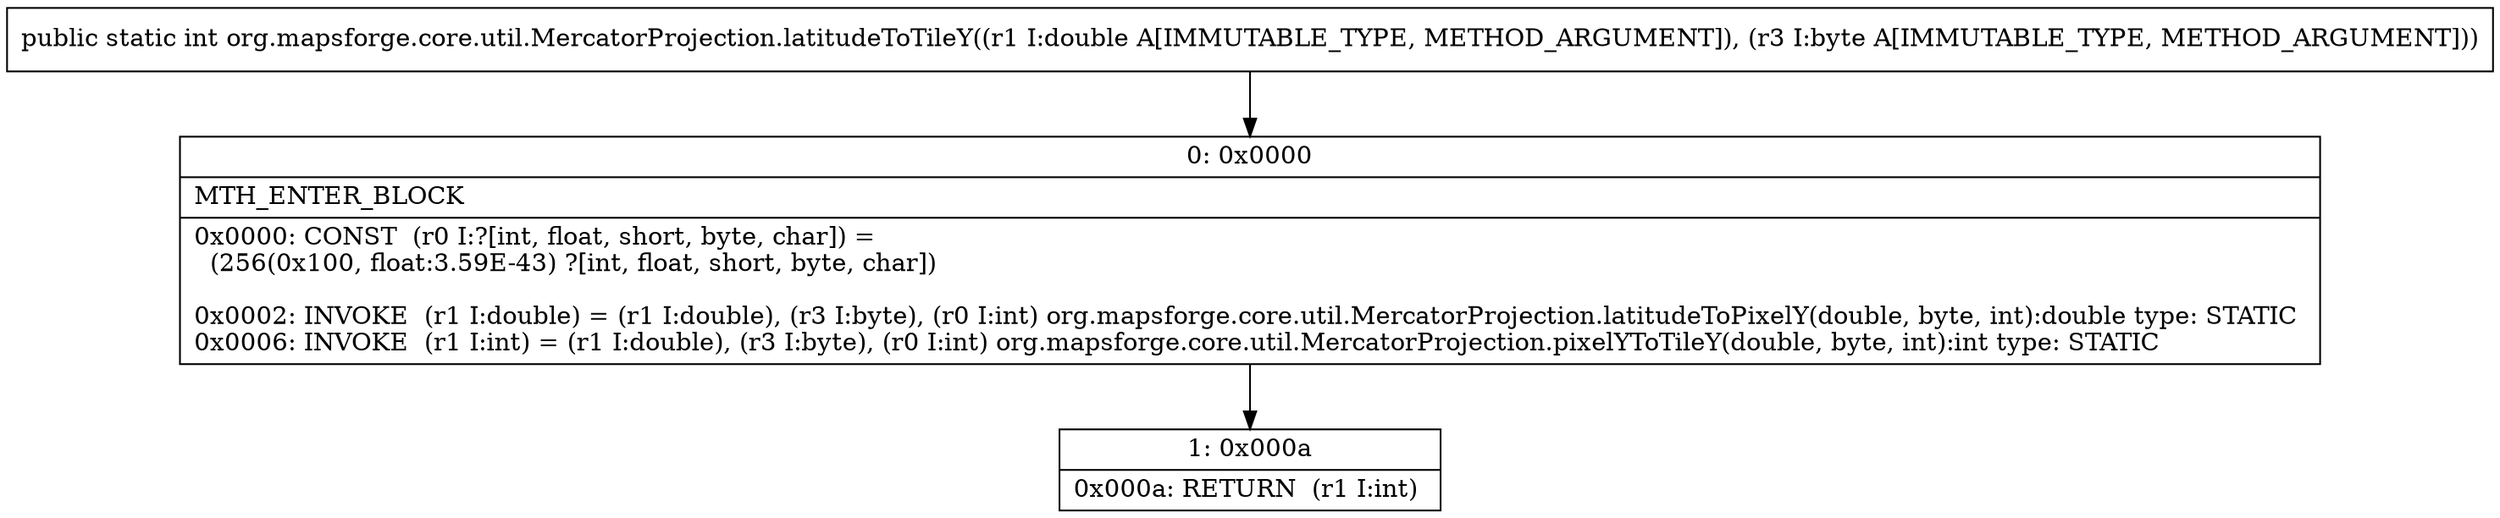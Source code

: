 digraph "CFG fororg.mapsforge.core.util.MercatorProjection.latitudeToTileY(DB)I" {
Node_0 [shape=record,label="{0\:\ 0x0000|MTH_ENTER_BLOCK\l|0x0000: CONST  (r0 I:?[int, float, short, byte, char]) = \l  (256(0x100, float:3.59E\-43) ?[int, float, short, byte, char])\l \l0x0002: INVOKE  (r1 I:double) = (r1 I:double), (r3 I:byte), (r0 I:int) org.mapsforge.core.util.MercatorProjection.latitudeToPixelY(double, byte, int):double type: STATIC \l0x0006: INVOKE  (r1 I:int) = (r1 I:double), (r3 I:byte), (r0 I:int) org.mapsforge.core.util.MercatorProjection.pixelYToTileY(double, byte, int):int type: STATIC \l}"];
Node_1 [shape=record,label="{1\:\ 0x000a|0x000a: RETURN  (r1 I:int) \l}"];
MethodNode[shape=record,label="{public static int org.mapsforge.core.util.MercatorProjection.latitudeToTileY((r1 I:double A[IMMUTABLE_TYPE, METHOD_ARGUMENT]), (r3 I:byte A[IMMUTABLE_TYPE, METHOD_ARGUMENT])) }"];
MethodNode -> Node_0;
Node_0 -> Node_1;
}

